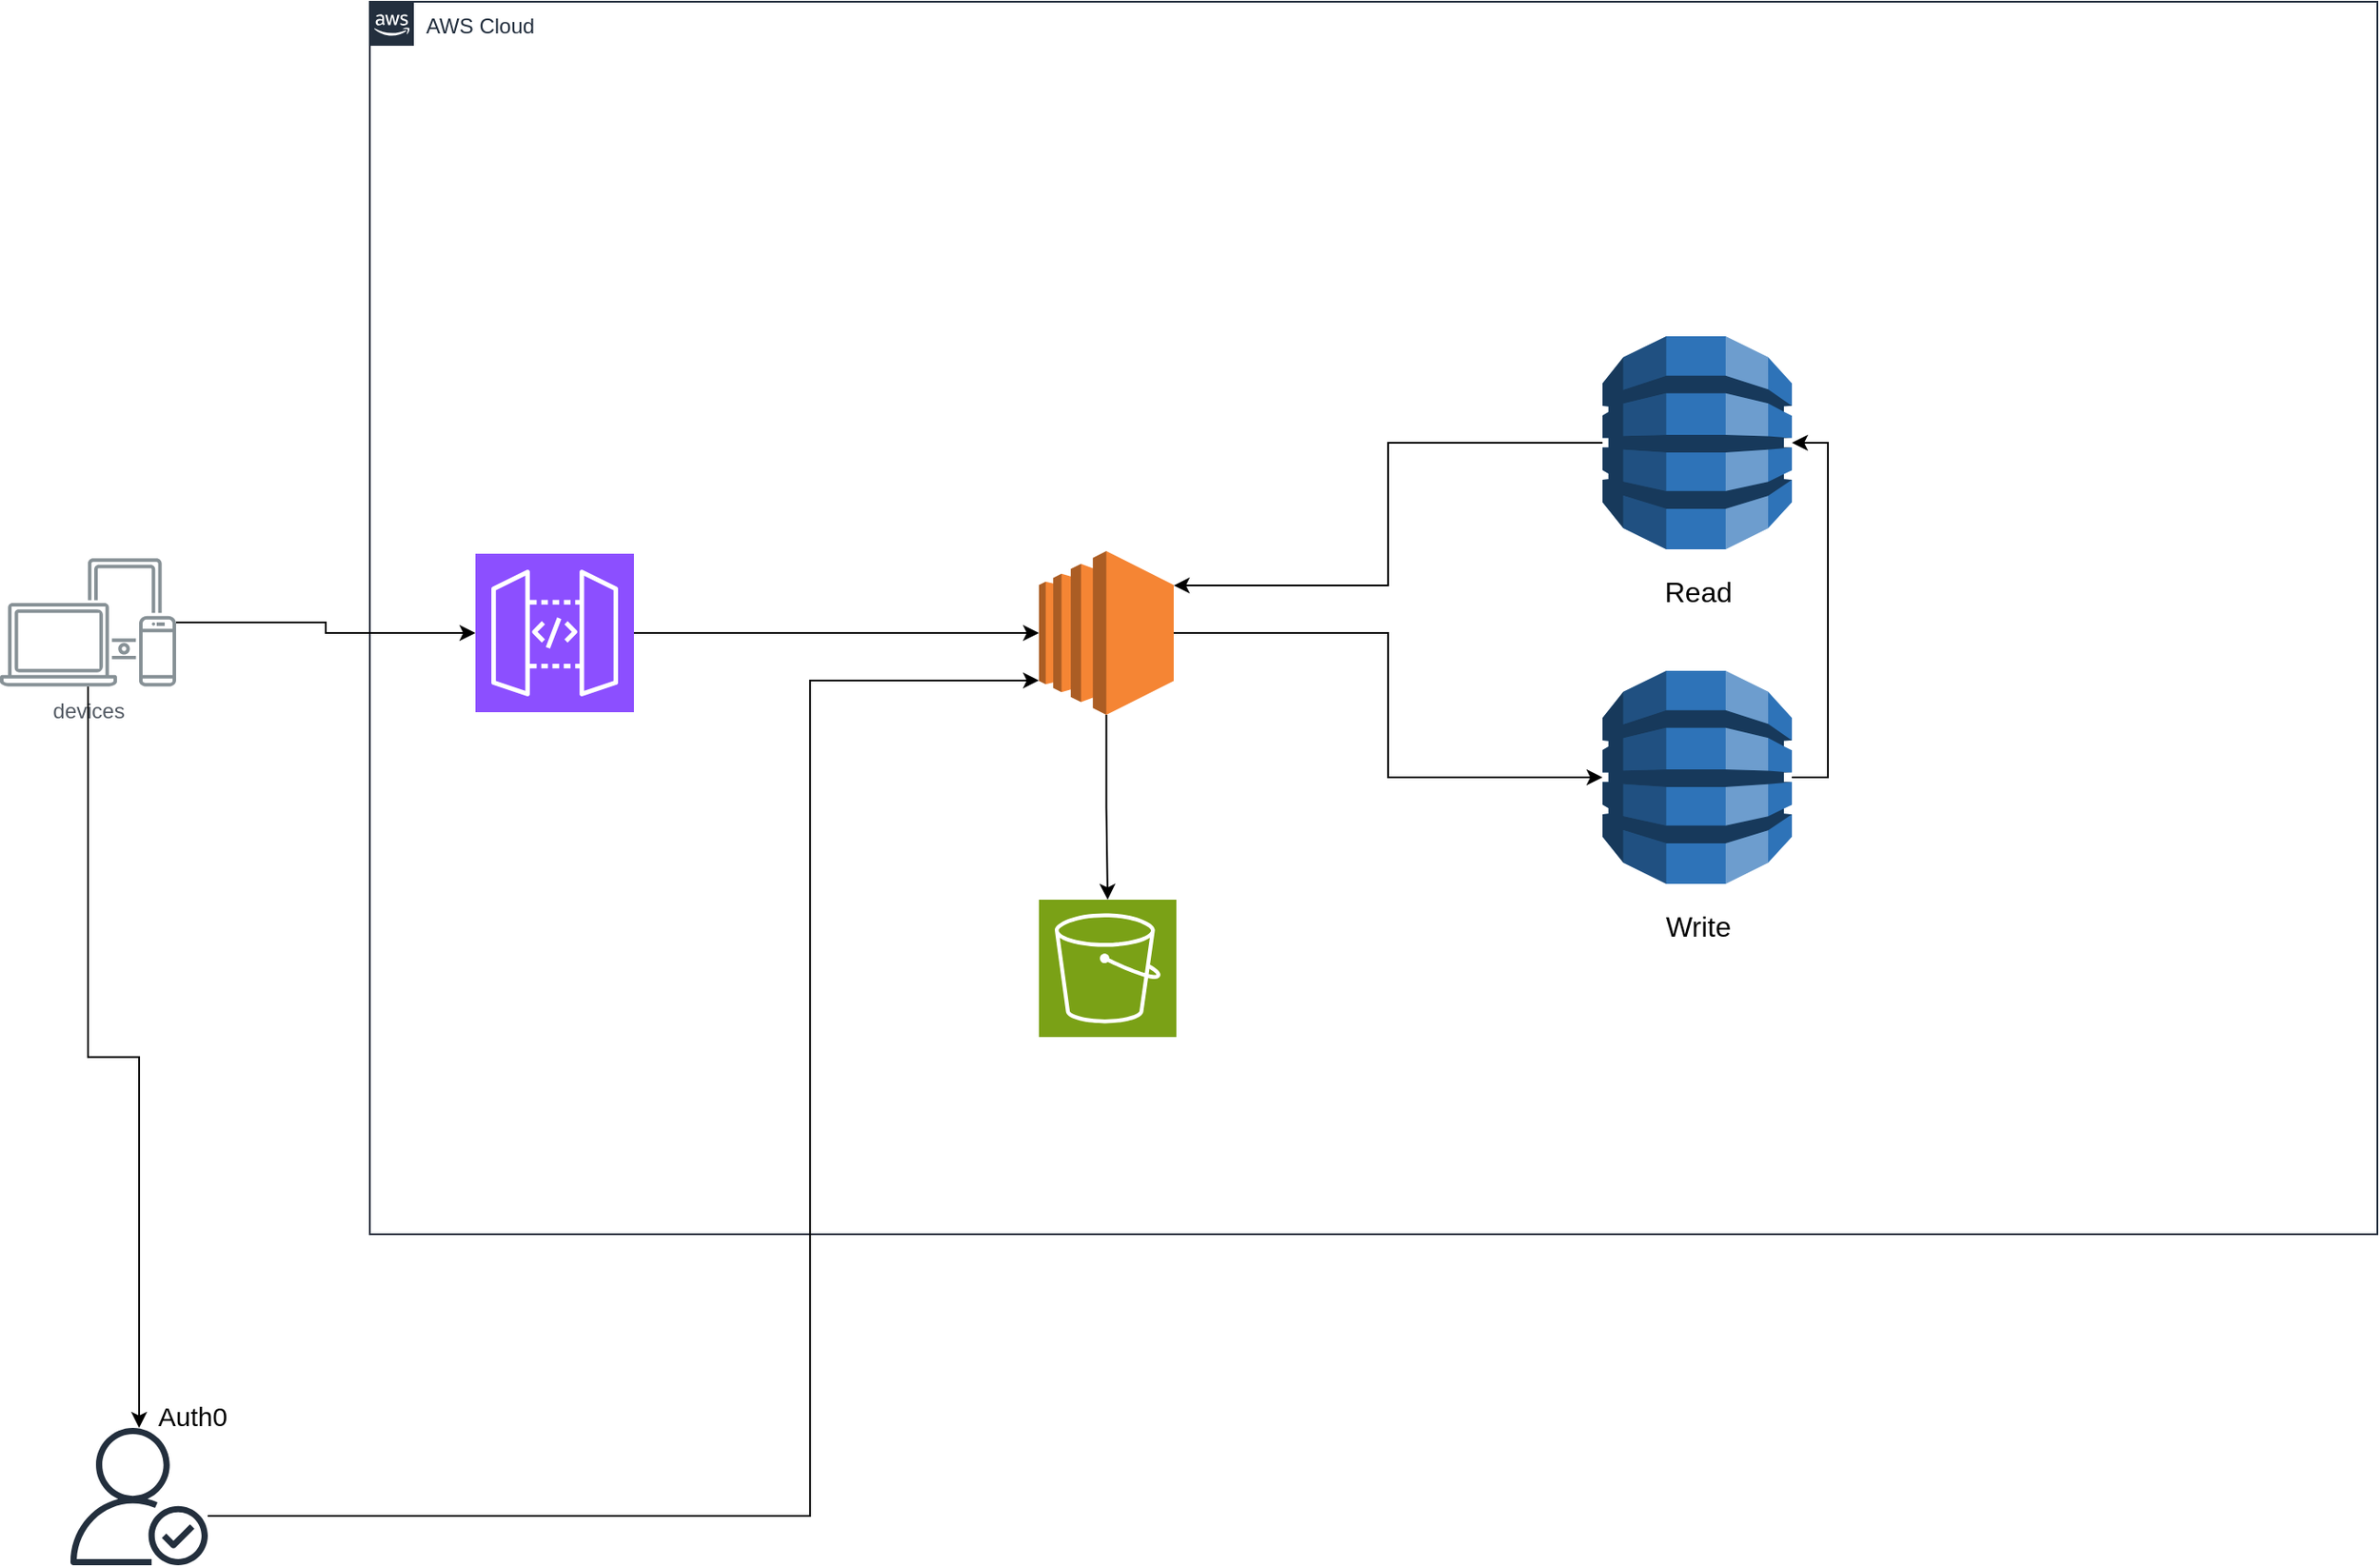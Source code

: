 <mxfile version="23.1.2" type="github">
  <diagram name="Page-1" id="dAgG9bHzfWP0hxs1iokz">
    <mxGraphModel dx="1134" dy="986" grid="1" gridSize="10" guides="1" tooltips="1" connect="1" arrows="1" fold="1" page="1" pageScale="1" pageWidth="850" pageHeight="1100" math="0" shadow="0">
      <root>
        <mxCell id="0" />
        <mxCell id="1" parent="0" />
        <mxCell id="W1q0JmNW9EhnrMDjY6ie-1" value="AWS Cloud" style="points=[[0,0],[0.25,0],[0.5,0],[0.75,0],[1,0],[1,0.25],[1,0.5],[1,0.75],[1,1],[0.75,1],[0.5,1],[0.25,1],[0,1],[0,0.75],[0,0.5],[0,0.25]];outlineConnect=0;gradientColor=none;html=1;whiteSpace=wrap;fontSize=12;fontStyle=0;container=1;pointerEvents=0;collapsible=0;recursiveResize=0;shape=mxgraph.aws4.group;grIcon=mxgraph.aws4.group_aws_cloud_alt;strokeColor=#232F3E;fillColor=none;verticalAlign=top;align=left;spacingLeft=30;fontColor=#232F3E;dashed=0;" vertex="1" parent="1">
          <mxGeometry x="240" y="480" width="1140" height="700" as="geometry" />
        </mxCell>
        <mxCell id="W1q0JmNW9EhnrMDjY6ie-4" value="" style="sketch=0;points=[[0,0,0],[0.25,0,0],[0.5,0,0],[0.75,0,0],[1,0,0],[0,1,0],[0.25,1,0],[0.5,1,0],[0.75,1,0],[1,1,0],[0,0.25,0],[0,0.5,0],[0,0.75,0],[1,0.25,0],[1,0.5,0],[1,0.75,0]];outlineConnect=0;fontColor=#232F3E;fillColor=#8C4FFF;strokeColor=#ffffff;dashed=0;verticalLabelPosition=bottom;verticalAlign=top;align=center;html=1;fontSize=12;fontStyle=0;aspect=fixed;shape=mxgraph.aws4.resourceIcon;resIcon=mxgraph.aws4.api_gateway;" vertex="1" parent="W1q0JmNW9EhnrMDjY6ie-1">
          <mxGeometry x="60" y="313.5" width="90" height="90" as="geometry" />
        </mxCell>
        <mxCell id="W1q0JmNW9EhnrMDjY6ie-6" value="" style="sketch=0;points=[[0,0,0],[0.25,0,0],[0.5,0,0],[0.75,0,0],[1,0,0],[0,1,0],[0.25,1,0],[0.5,1,0],[0.75,1,0],[1,1,0],[0,0.25,0],[0,0.5,0],[0,0.75,0],[1,0.25,0],[1,0.5,0],[1,0.75,0]];outlineConnect=0;fontColor=#232F3E;fillColor=#7AA116;strokeColor=#ffffff;dashed=0;verticalLabelPosition=bottom;verticalAlign=top;align=center;html=1;fontSize=12;fontStyle=0;aspect=fixed;shape=mxgraph.aws4.resourceIcon;resIcon=mxgraph.aws4.s3;" vertex="1" parent="W1q0JmNW9EhnrMDjY6ie-1">
          <mxGeometry x="380" y="510" width="78" height="78" as="geometry" />
        </mxCell>
        <mxCell id="W1q0JmNW9EhnrMDjY6ie-15" style="edgeStyle=orthogonalEdgeStyle;rounded=0;orthogonalLoop=1;jettySize=auto;html=1;" edge="1" parent="W1q0JmNW9EhnrMDjY6ie-1" source="W1q0JmNW9EhnrMDjY6ie-7" target="W1q0JmNW9EhnrMDjY6ie-13">
          <mxGeometry relative="1" as="geometry" />
        </mxCell>
        <mxCell id="W1q0JmNW9EhnrMDjY6ie-7" value="" style="outlineConnect=0;dashed=0;verticalLabelPosition=bottom;verticalAlign=top;align=center;html=1;shape=mxgraph.aws3.ec2;fillColor=#F58534;gradientColor=none;" vertex="1" parent="W1q0JmNW9EhnrMDjY6ie-1">
          <mxGeometry x="380" y="312" width="76.5" height="93" as="geometry" />
        </mxCell>
        <mxCell id="W1q0JmNW9EhnrMDjY6ie-9" style="edgeStyle=orthogonalEdgeStyle;rounded=0;orthogonalLoop=1;jettySize=auto;html=1;entryX=0;entryY=0.5;entryDx=0;entryDy=0;entryPerimeter=0;" edge="1" parent="W1q0JmNW9EhnrMDjY6ie-1" source="W1q0JmNW9EhnrMDjY6ie-4" target="W1q0JmNW9EhnrMDjY6ie-7">
          <mxGeometry relative="1" as="geometry" />
        </mxCell>
        <mxCell id="W1q0JmNW9EhnrMDjY6ie-10" style="edgeStyle=orthogonalEdgeStyle;rounded=0;orthogonalLoop=1;jettySize=auto;html=1;entryX=0.5;entryY=0;entryDx=0;entryDy=0;entryPerimeter=0;" edge="1" parent="W1q0JmNW9EhnrMDjY6ie-1" source="W1q0JmNW9EhnrMDjY6ie-7" target="W1q0JmNW9EhnrMDjY6ie-6">
          <mxGeometry relative="1" as="geometry" />
        </mxCell>
        <mxCell id="W1q0JmNW9EhnrMDjY6ie-11" value="" style="outlineConnect=0;dashed=0;verticalLabelPosition=bottom;verticalAlign=top;align=center;html=1;shape=mxgraph.aws3.dynamo_db;fillColor=#2E73B8;gradientColor=none;" vertex="1" parent="W1q0JmNW9EhnrMDjY6ie-1">
          <mxGeometry x="700" y="190" width="107.56" height="121" as="geometry" />
        </mxCell>
        <mxCell id="W1q0JmNW9EhnrMDjY6ie-12" value="Read" style="text;html=1;align=center;verticalAlign=middle;resizable=0;points=[];autosize=1;strokeColor=none;fillColor=none;fontSize=16;" vertex="1" parent="W1q0JmNW9EhnrMDjY6ie-1">
          <mxGeometry x="723.78" y="320" width="60" height="30" as="geometry" />
        </mxCell>
        <mxCell id="W1q0JmNW9EhnrMDjY6ie-13" value="" style="outlineConnect=0;dashed=0;verticalLabelPosition=bottom;verticalAlign=top;align=center;html=1;shape=mxgraph.aws3.dynamo_db;fillColor=#2E73B8;gradientColor=none;" vertex="1" parent="W1q0JmNW9EhnrMDjY6ie-1">
          <mxGeometry x="700" y="380" width="107.56" height="121" as="geometry" />
        </mxCell>
        <mxCell id="W1q0JmNW9EhnrMDjY6ie-14" value="Write" style="text;html=1;align=center;verticalAlign=middle;resizable=0;points=[];autosize=1;strokeColor=none;fillColor=none;fontSize=16;" vertex="1" parent="W1q0JmNW9EhnrMDjY6ie-1">
          <mxGeometry x="723.78" y="510" width="60" height="30" as="geometry" />
        </mxCell>
        <mxCell id="W1q0JmNW9EhnrMDjY6ie-18" style="edgeStyle=orthogonalEdgeStyle;rounded=0;orthogonalLoop=1;jettySize=auto;html=1;entryX=1;entryY=0.21;entryDx=0;entryDy=0;entryPerimeter=0;" edge="1" parent="W1q0JmNW9EhnrMDjY6ie-1" source="W1q0JmNW9EhnrMDjY6ie-11" target="W1q0JmNW9EhnrMDjY6ie-7">
          <mxGeometry relative="1" as="geometry" />
        </mxCell>
        <mxCell id="W1q0JmNW9EhnrMDjY6ie-20" style="edgeStyle=orthogonalEdgeStyle;rounded=0;orthogonalLoop=1;jettySize=auto;html=1;entryX=1;entryY=0.5;entryDx=0;entryDy=0;entryPerimeter=0;" edge="1" parent="W1q0JmNW9EhnrMDjY6ie-1" source="W1q0JmNW9EhnrMDjY6ie-13" target="W1q0JmNW9EhnrMDjY6ie-11">
          <mxGeometry relative="1" as="geometry">
            <Array as="points">
              <mxPoint x="828" y="441" />
              <mxPoint x="828" y="251" />
            </Array>
          </mxGeometry>
        </mxCell>
        <mxCell id="W1q0JmNW9EhnrMDjY6ie-3" style="edgeStyle=orthogonalEdgeStyle;rounded=0;orthogonalLoop=1;jettySize=auto;html=1;entryX=0;entryY=0.5;entryDx=0;entryDy=0;entryPerimeter=0;" edge="1" parent="1" source="W1q0JmNW9EhnrMDjY6ie-2" target="W1q0JmNW9EhnrMDjY6ie-4">
          <mxGeometry relative="1" as="geometry" />
        </mxCell>
        <mxCell id="W1q0JmNW9EhnrMDjY6ie-22" style="edgeStyle=orthogonalEdgeStyle;rounded=0;orthogonalLoop=1;jettySize=auto;html=1;" edge="1" parent="1" source="W1q0JmNW9EhnrMDjY6ie-2" target="W1q0JmNW9EhnrMDjY6ie-21">
          <mxGeometry relative="1" as="geometry" />
        </mxCell>
        <mxCell id="W1q0JmNW9EhnrMDjY6ie-2" value="devices" style="sketch=0;outlineConnect=0;gradientColor=none;fontColor=#545B64;strokeColor=none;fillColor=#879196;dashed=0;verticalLabelPosition=bottom;verticalAlign=top;align=center;html=1;fontSize=12;fontStyle=0;aspect=fixed;shape=mxgraph.aws4.illustration_devices;pointerEvents=1" vertex="1" parent="1">
          <mxGeometry x="30" y="796" width="100" height="73" as="geometry" />
        </mxCell>
        <mxCell id="W1q0JmNW9EhnrMDjY6ie-21" value="" style="sketch=0;outlineConnect=0;fontColor=#232F3E;gradientColor=none;fillColor=#232F3D;strokeColor=none;dashed=0;verticalLabelPosition=bottom;verticalAlign=top;align=center;html=1;fontSize=12;fontStyle=0;aspect=fixed;pointerEvents=1;shape=mxgraph.aws4.authenticated_user;" vertex="1" parent="1">
          <mxGeometry x="70" y="1290" width="78" height="78" as="geometry" />
        </mxCell>
        <mxCell id="W1q0JmNW9EhnrMDjY6ie-23" value="Auth0" style="text;html=1;align=center;verticalAlign=middle;resizable=0;points=[];autosize=1;strokeColor=none;fillColor=none;fontSize=15;" vertex="1" parent="1">
          <mxGeometry x="109" y="1268" width="60" height="30" as="geometry" />
        </mxCell>
        <mxCell id="W1q0JmNW9EhnrMDjY6ie-24" style="edgeStyle=orthogonalEdgeStyle;rounded=0;orthogonalLoop=1;jettySize=auto;html=1;entryX=0;entryY=0.79;entryDx=0;entryDy=0;entryPerimeter=0;" edge="1" parent="1" source="W1q0JmNW9EhnrMDjY6ie-21" target="W1q0JmNW9EhnrMDjY6ie-7">
          <mxGeometry relative="1" as="geometry">
            <Array as="points">
              <mxPoint x="490" y="1340" />
              <mxPoint x="490" y="866" />
            </Array>
          </mxGeometry>
        </mxCell>
      </root>
    </mxGraphModel>
  </diagram>
</mxfile>
